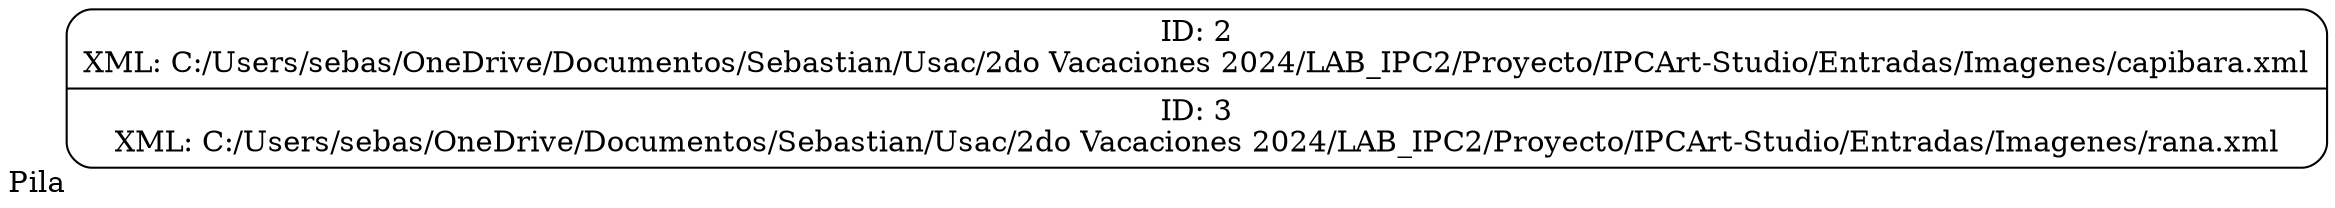 digraph G {
    rankdir=LR;
    node[shape=Mrecord];
    Pila[xlabel="Pila" label="ID: 2\nXML: C:/Users/sebas/OneDrive/Documentos/Sebastian/Usac/2do Vacaciones 2024/LAB_IPC2/Proyecto/IPCArt-Studio/Entradas/Imagenes/capibara.xml\n|ID: 3\nXML: C:/Users/sebas/OneDrive/Documentos/Sebastian/Usac/2do Vacaciones 2024/LAB_IPC2/Proyecto/IPCArt-Studio/Entradas/Imagenes/rana.xml\n"];
}